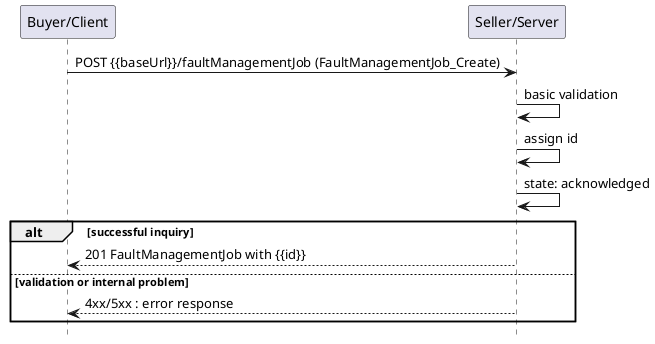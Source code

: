@startuml useCase1
hide footbox

participant "Buyer/Client" as B
participant "Seller/Server" as S

B -> S : POST {{baseUrl}}/faultManagementJob (FaultManagementJob_Create)

S -> S : basic validation
S -> S : assign id
S -> S : state: acknowledged
alt successful inquiry
    B <-- S : 201 FaultManagementJob with {{id}}
else validation or internal problem
    B <-- S: 4xx/5xx : error response
end

@enduml